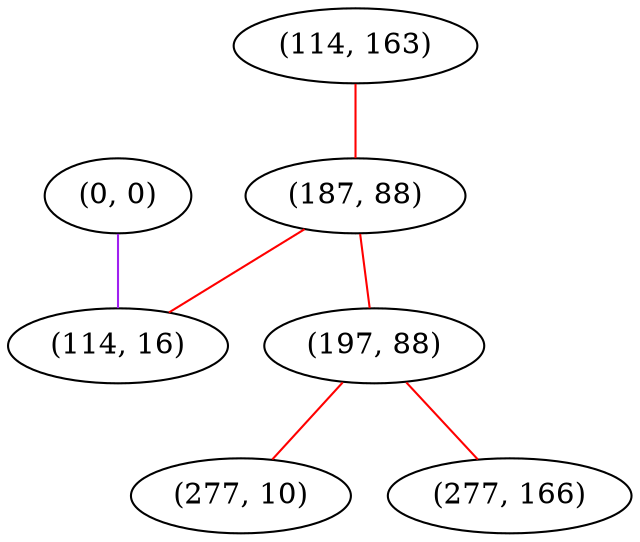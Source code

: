 graph "" {
"(0, 0)";
"(114, 163)";
"(187, 88)";
"(197, 88)";
"(114, 16)";
"(277, 10)";
"(277, 166)";
"(0, 0)" -- "(114, 16)"  [color=purple, key=0, weight=4];
"(114, 163)" -- "(187, 88)"  [color=red, key=0, weight=1];
"(187, 88)" -- "(114, 16)"  [color=red, key=0, weight=1];
"(187, 88)" -- "(197, 88)"  [color=red, key=0, weight=1];
"(197, 88)" -- "(277, 166)"  [color=red, key=0, weight=1];
"(197, 88)" -- "(277, 10)"  [color=red, key=0, weight=1];
}
